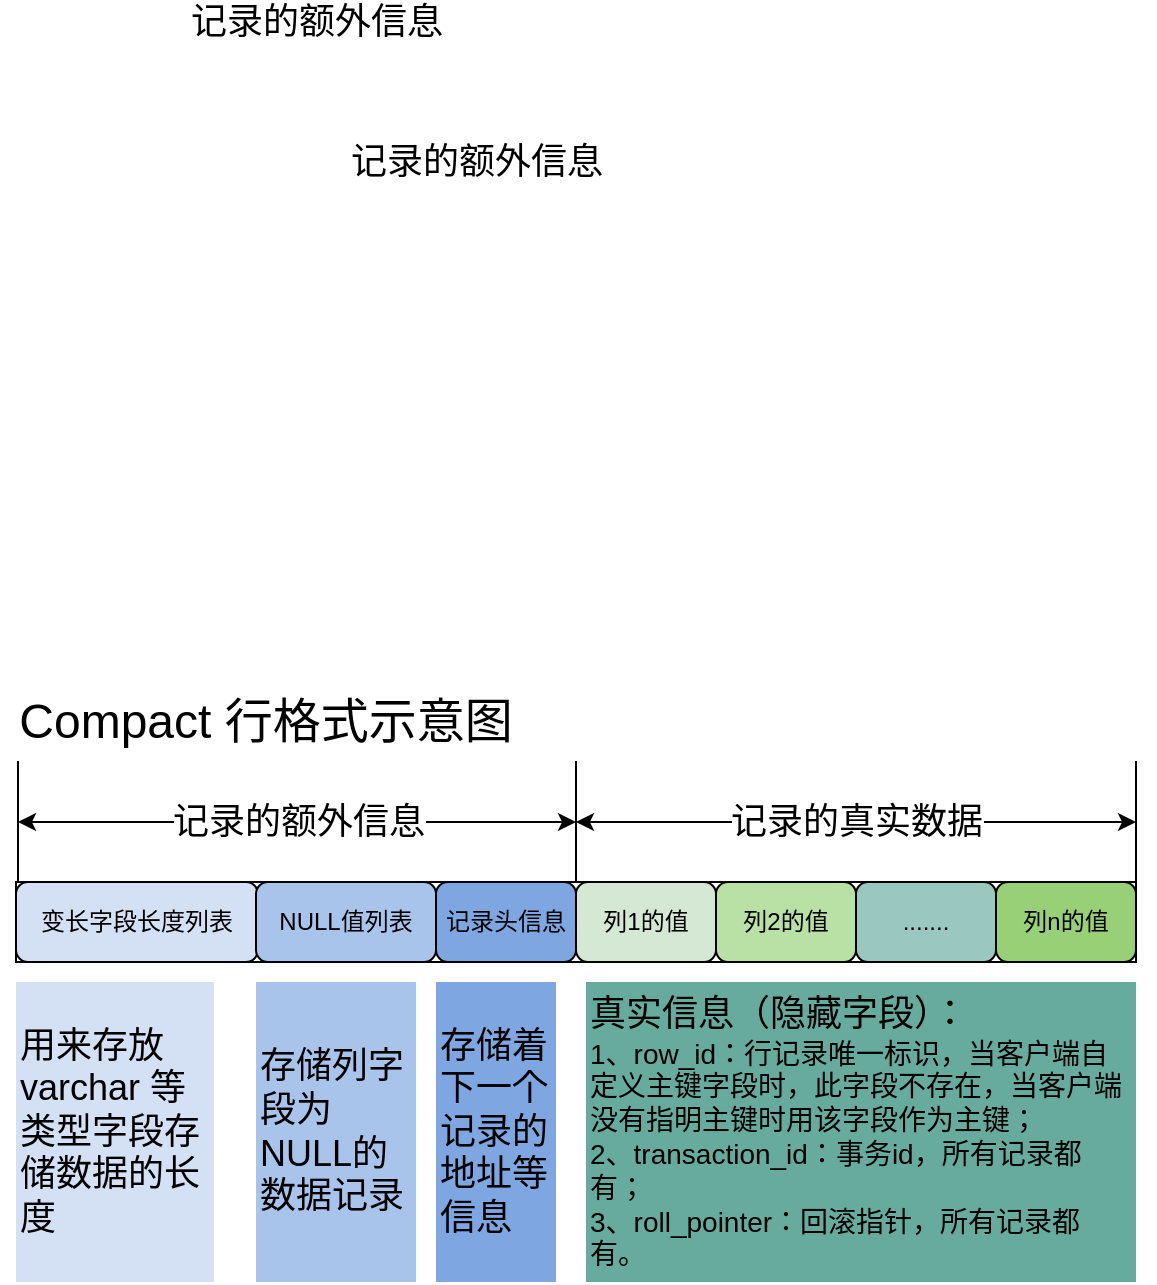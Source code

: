 <mxfile version="13.0.3" type="device"><diagram id="MmFYEzmfC8B7A3IByIR8" name="第 1 页"><mxGraphModel dx="708" dy="2029" grid="1" gridSize="10" guides="1" tooltips="1" connect="1" arrows="1" fold="1" page="1" pageScale="1" pageWidth="827" pageHeight="1169" math="0" shadow="0"><root><mxCell id="0"/><mxCell id="1" parent="0"/><mxCell id="QjS5Yky3wZX2IaBI05FZ-1" value="" style="rounded=0;whiteSpace=wrap;html=1;" vertex="1" parent="1"><mxGeometry x="30" y="340" width="560" height="40" as="geometry"/></mxCell><mxCell id="QjS5Yky3wZX2IaBI05FZ-2" value="&lt;font style=&quot;font-size: 24px&quot;&gt;Compact 行格式示意图&lt;/font&gt;" style="text;html=1;strokeColor=none;fillColor=none;align=center;verticalAlign=middle;whiteSpace=wrap;rounded=0;" vertex="1" parent="1"><mxGeometry x="30" y="250" width="250" height="20" as="geometry"/></mxCell><mxCell id="QjS5Yky3wZX2IaBI05FZ-3" value="变长字段长度列表" style="rounded=1;whiteSpace=wrap;html=1;fillColor=#D4E1F5;" vertex="1" parent="1"><mxGeometry x="30" y="340" width="121" height="40" as="geometry"/></mxCell><mxCell id="QjS5Yky3wZX2IaBI05FZ-4" value="NULL值列表" style="rounded=1;whiteSpace=wrap;html=1;fillColor=#A9C4EB;" vertex="1" parent="1"><mxGeometry x="150" y="340" width="90" height="40" as="geometry"/></mxCell><mxCell id="QjS5Yky3wZX2IaBI05FZ-5" value="记录头信息" style="rounded=1;whiteSpace=wrap;html=1;strokeColor=#000000;fillColor=#7EA6E0;" vertex="1" parent="1"><mxGeometry x="240" y="340" width="70" height="40" as="geometry"/></mxCell><mxCell id="QjS5Yky3wZX2IaBI05FZ-6" value="列1的值" style="rounded=1;whiteSpace=wrap;html=1;strokeColor=#000000;fillColor=#D5E8D4;" vertex="1" parent="1"><mxGeometry x="310" y="340" width="70" height="40" as="geometry"/></mxCell><mxCell id="QjS5Yky3wZX2IaBI05FZ-7" value="列2的值" style="rounded=1;whiteSpace=wrap;html=1;fillColor=#B9E0A5;" vertex="1" parent="1"><mxGeometry x="380" y="340" width="70" height="40" as="geometry"/></mxCell><mxCell id="QjS5Yky3wZX2IaBI05FZ-8" value="......." style="rounded=1;whiteSpace=wrap;html=1;fillColor=#9AC7BF;" vertex="1" parent="1"><mxGeometry x="450" y="340" width="70" height="40" as="geometry"/></mxCell><mxCell id="QjS5Yky3wZX2IaBI05FZ-9" value="列n的值" style="rounded=1;whiteSpace=wrap;html=1;fillColor=#97D077;" vertex="1" parent="1"><mxGeometry x="520" y="340" width="70" height="40" as="geometry"/></mxCell><mxCell id="QjS5Yky3wZX2IaBI05FZ-10" value="" style="shape=partialRectangle;whiteSpace=wrap;html=1;top=0;bottom=0;fillColor=none;" vertex="1" parent="1"><mxGeometry x="31" y="280" width="279" height="60" as="geometry"/></mxCell><mxCell id="QjS5Yky3wZX2IaBI05FZ-12" value="" style="shape=partialRectangle;whiteSpace=wrap;html=1;right=0;top=0;bottom=0;fillColor=none;routingCenterX=-0.5;rotation=-180;" vertex="1" parent="1"><mxGeometry x="470" y="280" width="120" height="60" as="geometry"/></mxCell><mxCell id="QjS5Yky3wZX2IaBI05FZ-13" value="" style="endArrow=classic;startArrow=classic;html=1;entryX=1;entryY=0.5;entryDx=0;entryDy=0;exitX=0;exitY=0.5;exitDx=0;exitDy=0;elbow=horizontal;" edge="1" parent="1" source="QjS5Yky3wZX2IaBI05FZ-10" target="QjS5Yky3wZX2IaBI05FZ-10"><mxGeometry width="50" height="50" relative="1" as="geometry"><mxPoint x="70" y="330" as="sourcePoint"/><mxPoint x="120" y="280" as="targetPoint"/><Array as="points"><mxPoint x="171" y="310"/></Array></mxGeometry></mxCell><mxCell id="QjS5Yky3wZX2IaBI05FZ-14" value="&lt;font style=&quot;font-size: 18px&quot;&gt;记录的额外信息&lt;/font&gt;" style="edgeLabel;html=1;align=center;verticalAlign=middle;resizable=0;points=[];" vertex="1" connectable="0" parent="QjS5Yky3wZX2IaBI05FZ-13"><mxGeometry x="0.14" relative="1" as="geometry"><mxPoint x="-19.5" as="offset"/></mxGeometry></mxCell><mxCell id="QjS5Yky3wZX2IaBI05FZ-15" value="&lt;font style=&quot;font-size: 18px&quot;&gt;记录的额外信息&lt;/font&gt;" style="edgeLabel;html=1;align=center;verticalAlign=middle;resizable=0;points=[];" vertex="1" connectable="0" parent="1"><mxGeometry x="0.14" relative="1" as="geometry"><mxPoint x="260" y="-20" as="offset"/></mxGeometry></mxCell><mxCell id="QjS5Yky3wZX2IaBI05FZ-18" value="&lt;font style=&quot;font-size: 18px&quot;&gt;记录的额外信息&lt;/font&gt;" style="edgeLabel;html=1;align=center;verticalAlign=middle;resizable=0;points=[];" vertex="1" connectable="0" parent="1"><mxGeometry x="0.14" relative="1" as="geometry"><mxPoint x="180" y="-90" as="offset"/></mxGeometry></mxCell><mxCell id="QjS5Yky3wZX2IaBI05FZ-19" value="&lt;font style=&quot;font-size: 18px&quot;&gt;记录的真实数据&lt;/font&gt;" style="endArrow=classic;startArrow=classic;html=1;entryX=0;entryY=0.5;entryDx=0;entryDy=0;exitX=1;exitY=0.5;exitDx=0;exitDy=0;" edge="1" parent="1" source="QjS5Yky3wZX2IaBI05FZ-10" target="QjS5Yky3wZX2IaBI05FZ-12"><mxGeometry width="50" height="50" relative="1" as="geometry"><mxPoint x="440" y="270" as="sourcePoint"/><mxPoint x="490" y="220" as="targetPoint"/><Array as="points"/></mxGeometry></mxCell><mxCell id="QjS5Yky3wZX2IaBI05FZ-21" value="&lt;span style=&quot;font-size: 18px&quot;&gt;存储列字段为NULL的数据记录&lt;/span&gt;" style="text;html=1;strokeColor=none;fillColor=#A9C4EB;align=left;verticalAlign=middle;whiteSpace=wrap;rounded=0;" vertex="1" parent="1"><mxGeometry x="150" y="390" width="80" height="150" as="geometry"/></mxCell><mxCell id="QjS5Yky3wZX2IaBI05FZ-22" value="&lt;font style=&quot;font-size: 18px&quot;&gt;用来存放 varchar 等类型字段存储数据的长度&lt;/font&gt;" style="text;html=1;strokeColor=none;fillColor=#D4E1F5;align=left;verticalAlign=middle;whiteSpace=wrap;rounded=0;" vertex="1" parent="1"><mxGeometry x="30" y="390" width="99" height="150" as="geometry"/></mxCell><mxCell id="QjS5Yky3wZX2IaBI05FZ-23" value="&lt;span style=&quot;font-size: 18px&quot;&gt;存储着下一个记录的地址等信息&lt;/span&gt;" style="text;html=1;strokeColor=none;fillColor=#7EA6E0;align=left;verticalAlign=middle;whiteSpace=wrap;rounded=0;" vertex="1" parent="1"><mxGeometry x="240" y="390" width="60" height="150" as="geometry"/></mxCell><mxCell id="QjS5Yky3wZX2IaBI05FZ-24" value="&lt;span style=&quot;font-size: 18px&quot;&gt;真实信息（隐藏字段）：&lt;/span&gt;&lt;br&gt;&lt;font style=&quot;font-size: 14px&quot;&gt;1、row_id：行记录唯一标识，当客户端自定义主键字段时，此字段不存在，当客户端没有指明主键时用该字段作为主键；&lt;br&gt;2、transaction_id：事务id，所有记录都有；&lt;br&gt;3、roll_pointer：回滚指针，所有记录都有。&lt;br&gt;&lt;/font&gt;" style="text;html=1;strokeColor=none;fillColor=#67AB9F;align=left;verticalAlign=middle;whiteSpace=wrap;rounded=0;" vertex="1" parent="1"><mxGeometry x="315" y="390" width="275" height="150" as="geometry"/></mxCell></root></mxGraphModel></diagram></mxfile>